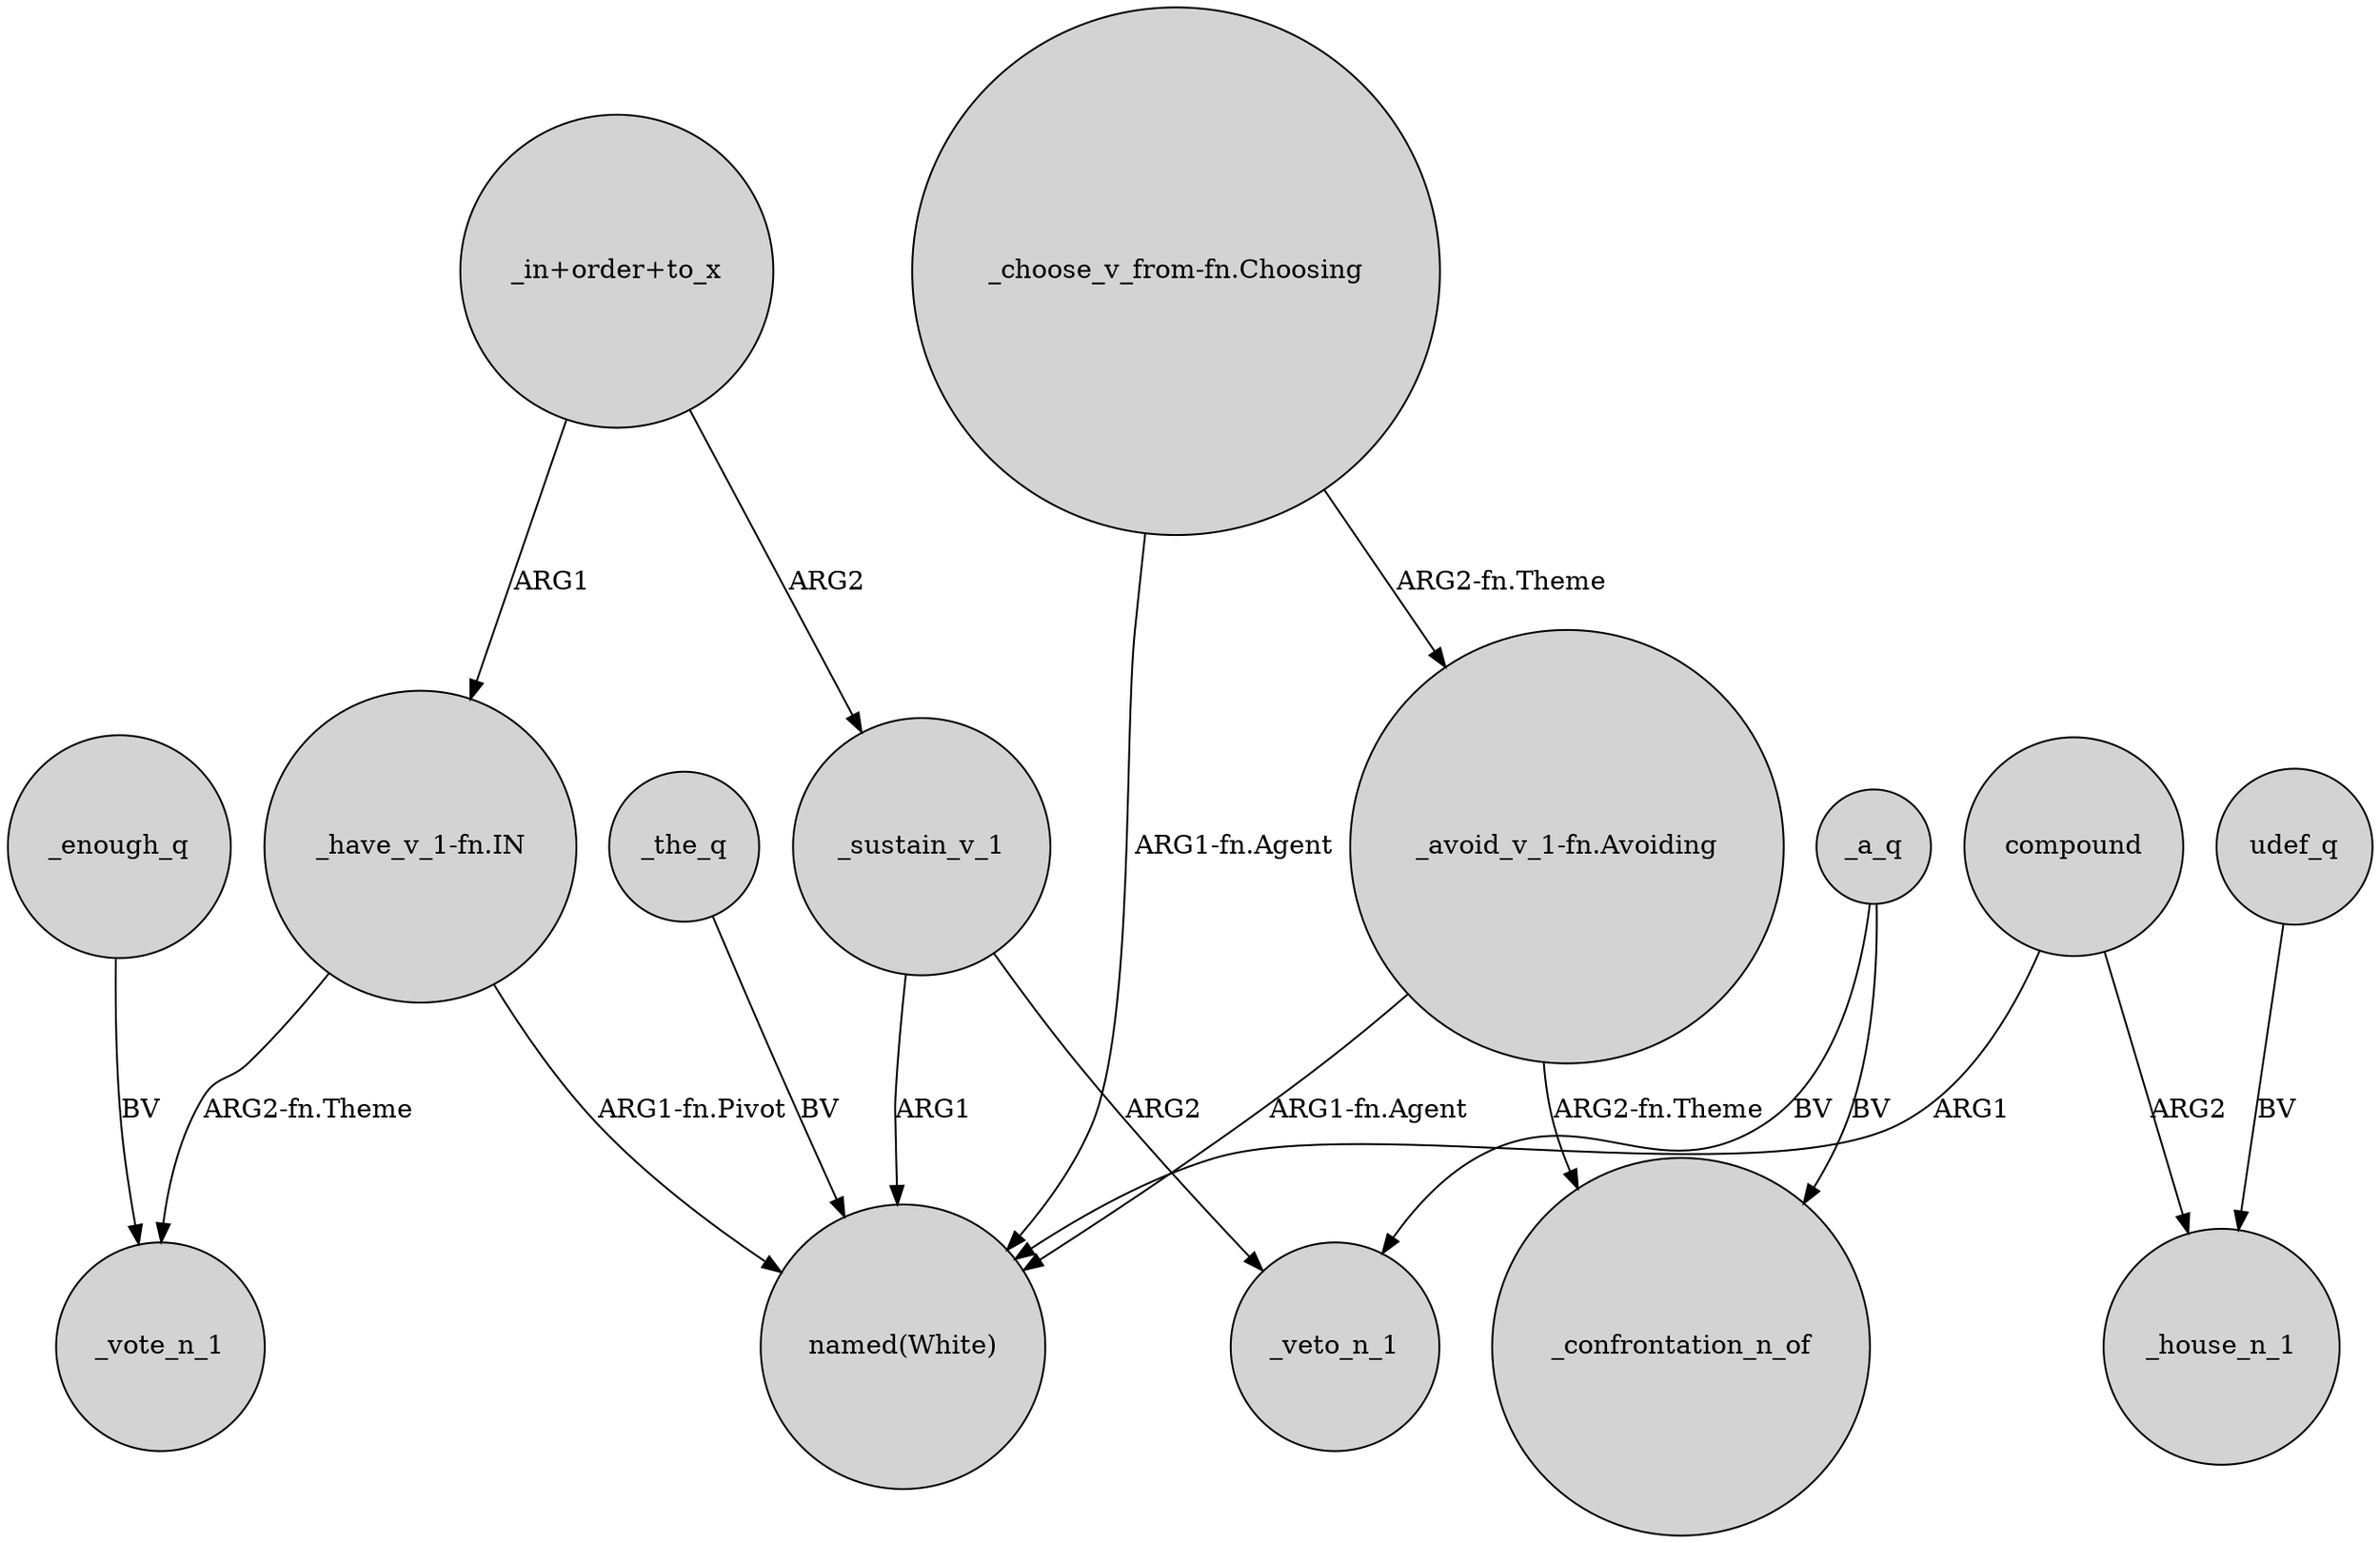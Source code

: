 digraph {
	node [shape=circle style=filled]
	"_choose_v_from-fn.Choosing" -> "named(White)" [label="ARG1-fn.Agent"]
	"_have_v_1-fn.IN" -> _vote_n_1 [label="ARG2-fn.Theme"]
	"_in+order+to_x" -> _sustain_v_1 [label=ARG2]
	_the_q -> "named(White)" [label=BV]
	_a_q -> _veto_n_1 [label=BV]
	"_avoid_v_1-fn.Avoiding" -> "named(White)" [label="ARG1-fn.Agent"]
	"_avoid_v_1-fn.Avoiding" -> _confrontation_n_of [label="ARG2-fn.Theme"]
	"_have_v_1-fn.IN" -> "named(White)" [label="ARG1-fn.Pivot"]
	"_in+order+to_x" -> "_have_v_1-fn.IN" [label=ARG1]
	_a_q -> _confrontation_n_of [label=BV]
	"_choose_v_from-fn.Choosing" -> "_avoid_v_1-fn.Avoiding" [label="ARG2-fn.Theme"]
	compound -> "named(White)" [label=ARG1]
	_enough_q -> _vote_n_1 [label=BV]
	compound -> _house_n_1 [label=ARG2]
	udef_q -> _house_n_1 [label=BV]
	_sustain_v_1 -> _veto_n_1 [label=ARG2]
	_sustain_v_1 -> "named(White)" [label=ARG1]
}
